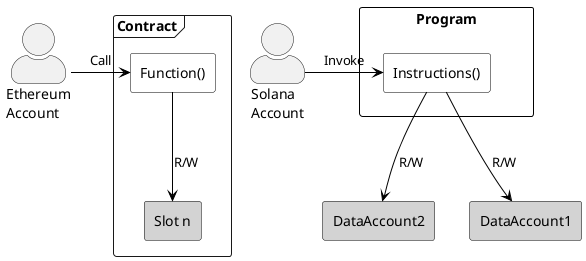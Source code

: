 @startuml
skinparam actorStyle awesome
skinparam rectangle {
  BackgroundColor White
  BorderColor Black
}
skinparam arrow {
  Color Black
}

actor EthereumAccount as "Ethereum\nAccount"
actor SolanaAccount as "Solana\nAccount"

rectangle Contract {
  frame "Contract" {
    rectangle "Slot n" as Slot #LightGray
    rectangle "Function()" as Function
    Function -down-> Slot : R/W
  }
}

EthereumAccount -right-> Function : Call

rectangle "Program" as ProgramFrame {
  rectangle "Instructions()" as Instructions
}

' Align DataAccount1 with the Program frame
rectangle DataAccount1 #LightGray {
}
rectangle DataAccount2 #LightGray {
}

SolanaAccount -right-> Instructions : Invoke
Instructions -down-> DataAccount1 : R/W
Instructions -down-> DataAccount2 : R/W

' Additional layout to ensure alignment and spacing
DataAccount1 -[hidden]- ProgramFrame
DataAccount2 -[hidden]r- DataAccount1

@enduml